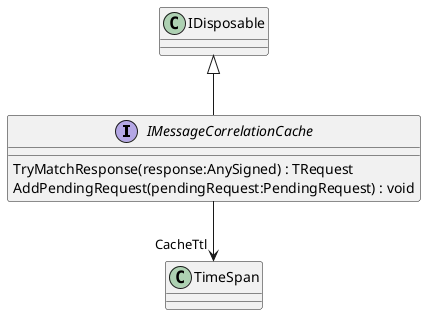 @startuml
interface IMessageCorrelationCache {
    TryMatchResponse(response:AnySigned) : TRequest
    AddPendingRequest(pendingRequest:PendingRequest) : void
}
IDisposable <|-- IMessageCorrelationCache
IMessageCorrelationCache --> "CacheTtl" TimeSpan
@enduml
